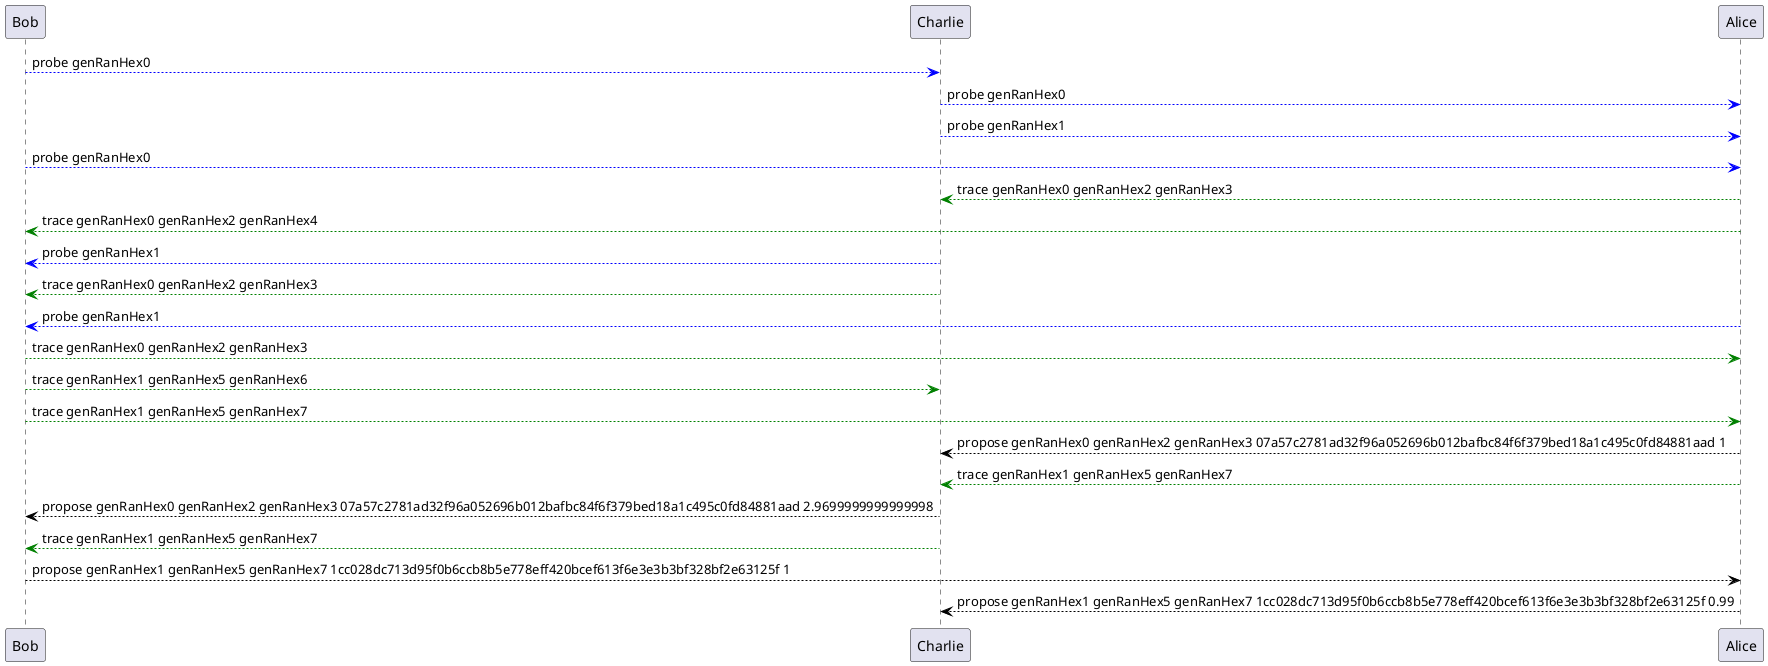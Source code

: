 @startuml messages
Bob -[#blue]-> Charlie: probe genRanHex0
Charlie -[#blue]-> Alice: probe genRanHex0
Charlie -[#blue]-> Alice: probe genRanHex1
Bob -[#blue]-> Alice: probe genRanHex0
Alice -[#green]-> Charlie: trace genRanHex0 genRanHex2 genRanHex3
Alice -[#green]-> Bob: trace genRanHex0 genRanHex2 genRanHex4
Charlie -[#blue]-> Bob: probe genRanHex1
Charlie -[#green]-> Bob: trace genRanHex0 genRanHex2 genRanHex3
Alice -[#blue]-> Bob: probe genRanHex1
Bob -[#green]-> Alice: trace genRanHex0 genRanHex2 genRanHex3
Bob -[#green]-> Charlie: trace genRanHex1 genRanHex5 genRanHex6
Bob -[#green]-> Alice: trace genRanHex1 genRanHex5 genRanHex7
Alice -[#black]-> Charlie: propose genRanHex0 genRanHex2 genRanHex3 07a57c2781ad32f96a052696b012bafbc84f6f379bed18a1c495c0fd84881aad 1
Alice -[#green]-> Charlie: trace genRanHex1 genRanHex5 genRanHex7
Charlie -[#black]-> Bob: propose genRanHex0 genRanHex2 genRanHex3 07a57c2781ad32f96a052696b012bafbc84f6f379bed18a1c495c0fd84881aad 2.9699999999999998
Charlie -[#green]-> Bob: trace genRanHex1 genRanHex5 genRanHex7
Bob -[#black]-> Alice: propose genRanHex1 genRanHex5 genRanHex7 1cc028dc713d95f0b6ccb8b5e778eff420bcef613f6e3e3b3bf328bf2e63125f 1
Alice -[#black]-> Charlie: propose genRanHex1 genRanHex5 genRanHex7 1cc028dc713d95f0b6ccb8b5e778eff420bcef613f6e3e3b3bf328bf2e63125f 0.99
@enduml